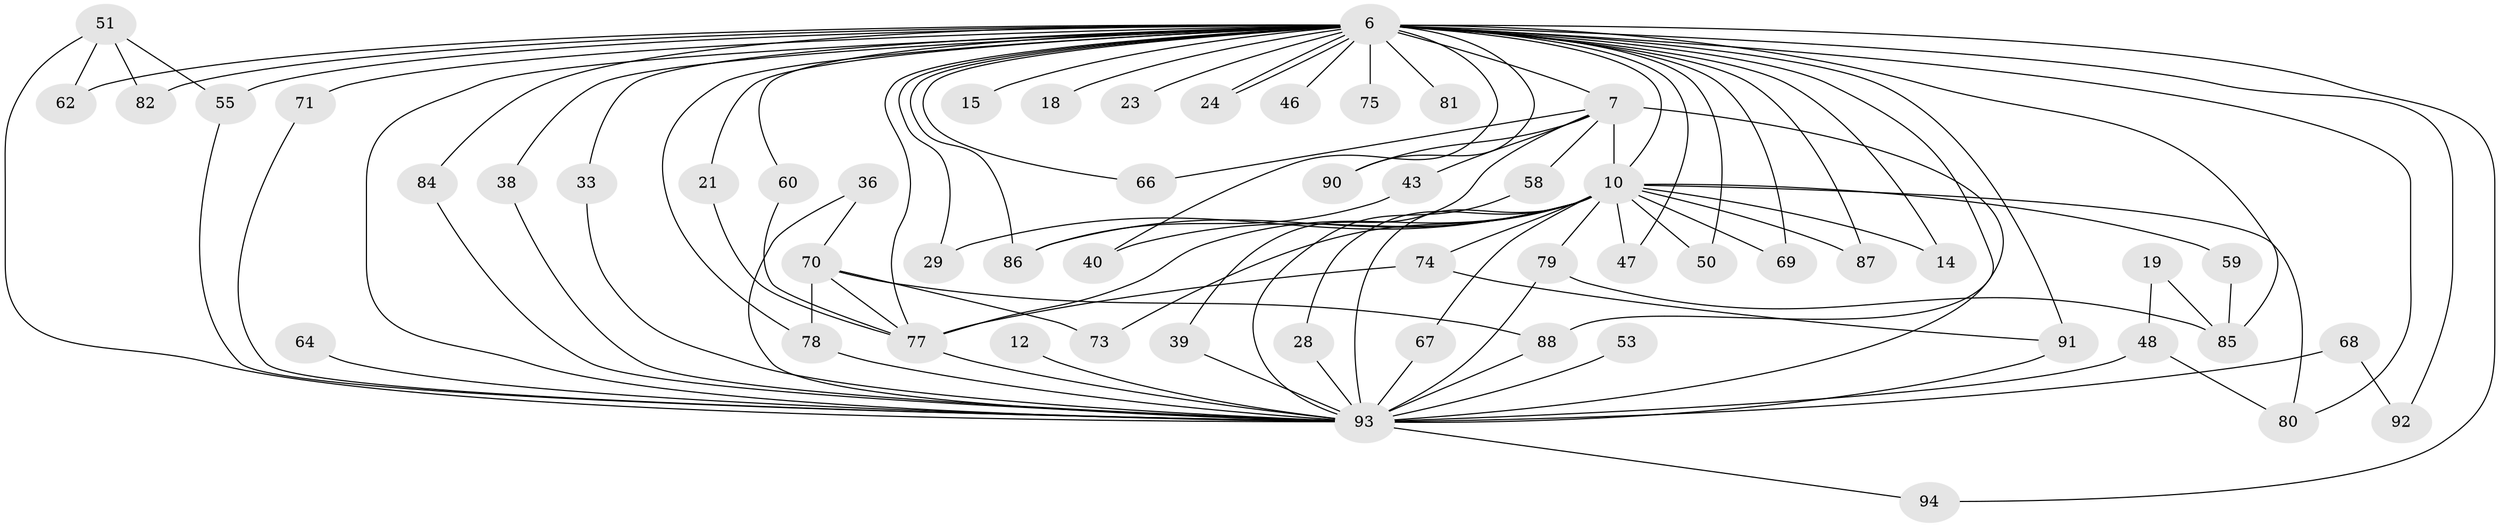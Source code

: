 // original degree distribution, {14: 0.010638297872340425, 33: 0.010638297872340425, 25: 0.010638297872340425, 17: 0.02127659574468085, 11: 0.010638297872340425, 24: 0.02127659574468085, 12: 0.010638297872340425, 26: 0.010638297872340425, 7: 0.010638297872340425, 2: 0.6063829787234043, 4: 0.06382978723404255, 5: 0.05319148936170213, 8: 0.010638297872340425, 3: 0.13829787234042554, 6: 0.010638297872340425}
// Generated by graph-tools (version 1.1) at 2025/48/03/04/25 21:48:31]
// undirected, 56 vertices, 103 edges
graph export_dot {
graph [start="1"]
  node [color=gray90,style=filled];
  6 [super="+3+2"];
  7 [super="+5"];
  10 [super="+4+1"];
  12;
  14;
  15;
  18;
  19;
  21;
  23;
  24;
  28;
  29;
  33;
  36;
  38;
  39;
  40 [super="+32"];
  43;
  46;
  47;
  48 [super="+16"];
  50;
  51;
  53;
  55 [super="+42+22"];
  58;
  59 [super="+49"];
  60;
  62;
  64;
  66;
  67;
  68 [super="+54"];
  69;
  70 [super="+34"];
  71;
  73;
  74 [super="+61+63"];
  75;
  77 [super="+13+20"];
  78 [super="+37"];
  79 [super="+30"];
  80 [super="+57"];
  81;
  82;
  84;
  85 [super="+52"];
  86 [super="+41+72"];
  87 [super="+56"];
  88 [super="+17+31"];
  90;
  91 [super="+83+89"];
  92;
  93 [super="+76+9+65"];
  94;
  6 -- 7 [weight=6];
  6 -- 10 [weight=9];
  6 -- 14;
  6 -- 15 [weight=2];
  6 -- 18 [weight=2];
  6 -- 21;
  6 -- 24;
  6 -- 24;
  6 -- 50;
  6 -- 62;
  6 -- 71 [weight=2];
  6 -- 84;
  6 -- 86 [weight=3];
  6 -- 87 [weight=2];
  6 -- 75 [weight=2];
  6 -- 81 [weight=2];
  6 -- 23 [weight=2];
  6 -- 33;
  6 -- 46 [weight=2];
  6 -- 47;
  6 -- 40;
  6 -- 88 [weight=2];
  6 -- 66;
  6 -- 69;
  6 -- 82;
  6 -- 85 [weight=4];
  6 -- 90;
  6 -- 92;
  6 -- 29;
  6 -- 94;
  6 -- 38;
  6 -- 60;
  6 -- 78;
  6 -- 93 [weight=8];
  6 -- 55 [weight=3];
  6 -- 91 [weight=2];
  6 -- 77;
  6 -- 80;
  7 -- 10 [weight=6];
  7 -- 39;
  7 -- 43;
  7 -- 58;
  7 -- 66;
  7 -- 90;
  7 -- 93 [weight=4];
  10 -- 40 [weight=2];
  10 -- 47;
  10 -- 50;
  10 -- 69;
  10 -- 80;
  10 -- 74 [weight=2];
  10 -- 14;
  10 -- 28;
  10 -- 93 [weight=8];
  10 -- 59;
  10 -- 67;
  10 -- 73;
  10 -- 29;
  10 -- 87;
  10 -- 86 [weight=2];
  10 -- 79;
  10 -- 77;
  12 -- 93;
  19 -- 48;
  19 -- 85;
  21 -- 77;
  28 -- 93;
  33 -- 93;
  36 -- 70;
  36 -- 93;
  38 -- 93;
  39 -- 93;
  43 -- 86;
  48 -- 93 [weight=3];
  48 -- 80;
  51 -- 62;
  51 -- 82;
  51 -- 93;
  51 -- 55;
  53 -- 93;
  55 -- 93;
  58 -- 93;
  59 -- 85;
  60 -- 77;
  64 -- 93 [weight=3];
  67 -- 93;
  68 -- 92;
  68 -- 93 [weight=4];
  70 -- 88;
  70 -- 73;
  70 -- 78;
  70 -- 77 [weight=2];
  71 -- 93;
  74 -- 91;
  74 -- 77 [weight=2];
  77 -- 93 [weight=2];
  78 -- 93;
  79 -- 85;
  79 -- 93;
  84 -- 93;
  88 -- 93 [weight=2];
  91 -- 93;
  93 -- 94;
}

